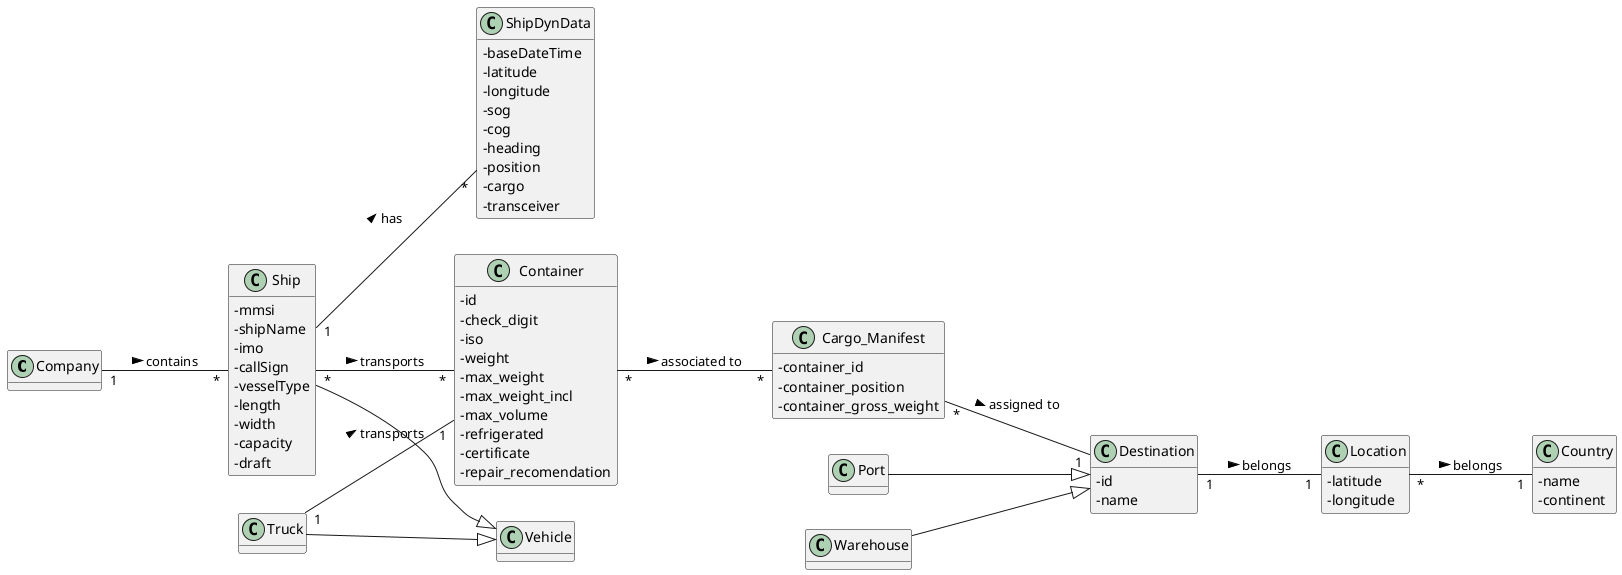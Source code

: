 @startuml
'https://plantuml.com/class-diagram

hide methods
left to right direction
skinparam classAttributeIconSize 0

class Company
class Ship
class ShipDynData
class Container
class Cargo_Manifest
class Destination
class Location
class Country
class Truck
class Vehicle
class Port
class Warehouse

Company "1" -- "*" Ship: contains >
Ship "1" -- "*" ShipDynData: has >
Ship "*" -- "*" Container: transports >
Truck "1" -- "1" Container: transports >
Container "*" -- "*" Cargo_Manifest: associated to >
Cargo_Manifest "*" -- "1" Destination: assigned to >
Destination "1" -- "1" Location: belongs >
Location "*" -- "1" Country: belongs >
Ship --|> Vehicle
Truck --|> Vehicle
Port --|> Destination
Warehouse --|> Destination

class Company {

}

class Ship{
 - mmsi
 - shipName
 - imo
 - callSign
 - vesselType
 - length
 - width
 - capacity
 - draft
}

class ShipDynData{
 - baseDateTime
 - latitude
 -longitude
 -sog
 -cog
 -heading
 -position
 -cargo
 -transceiver
}

class Container{
-id
-check_digit
-iso
-weight
-max_weight
-max_weight_incl
-max_volume
-refrigerated
-certificate
-repair_recomendation
}

class Cargo_Manifest{
-container_id
-container_position
-container_gross_weight
}

class Destination{
-id
-name
}

class Location{
-latitude
-longitude
}

class Country{
-name
-continent
}

class Truck{

}

class Vehicle{

}

@enduml